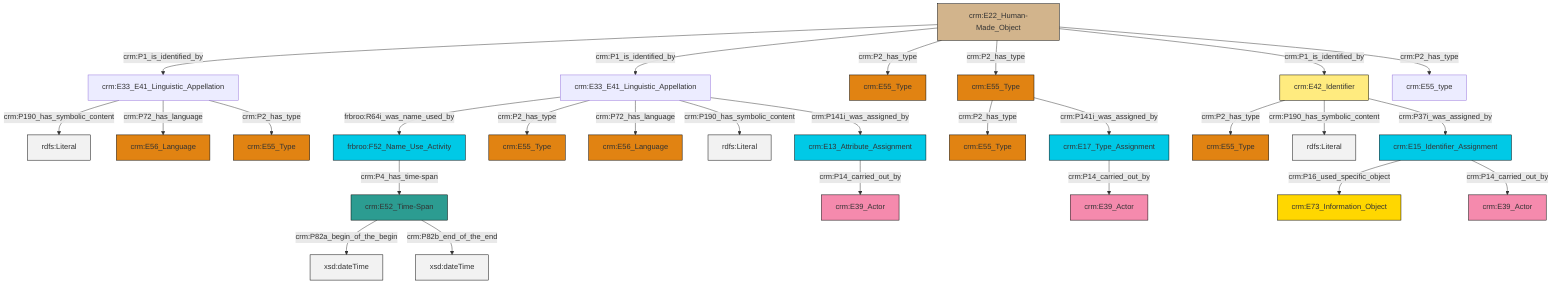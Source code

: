 graph TD
classDef Literal fill:#f2f2f2,stroke:#000000;
classDef CRM_Entity fill:#FFFFFF,stroke:#000000;
classDef Temporal_Entity fill:#00C9E6, stroke:#000000;
classDef Type fill:#E18312, stroke:#000000;
classDef Time-Span fill:#2C9C91, stroke:#000000;
classDef Appellation fill:#FFEB7F, stroke:#000000;
classDef Place fill:#008836, stroke:#000000;
classDef Persistent_Item fill:#B266B2, stroke:#000000;
classDef Conceptual_Object fill:#FFD700, stroke:#000000;
classDef Physical_Thing fill:#D2B48C, stroke:#000000;
classDef Actor fill:#f58aad, stroke:#000000;
classDef PC_Classes fill:#4ce600, stroke:#000000;
classDef Multi fill:#cccccc,stroke:#000000;

0["crm:E33_E41_Linguistic_Appellation"]:::Default -->|crm:P190_has_symbolic_content| 1[rdfs:Literal]:::Literal
4["crm:E33_E41_Linguistic_Appellation"]:::Default -->|frbroo:R64i_was_name_used_by| 5["frbroo:F52_Name_Use_Activity"]:::Temporal_Entity
6["crm:E15_Identifier_Assignment"]:::Temporal_Entity -->|crm:P16_used_specific_object| 7["crm:E73_Information_Object"]:::Conceptual_Object
2["crm:E17_Type_Assignment"]:::Temporal_Entity -->|crm:P14_carried_out_by| 8["crm:E39_Actor"]:::Actor
5["frbroo:F52_Name_Use_Activity"]:::Temporal_Entity -->|crm:P4_has_time-span| 26["crm:E52_Time-Span"]:::Time-Span
27["crm:E22_Human-Made_Object"]:::Physical_Thing -->|crm:P1_is_identified_by| 0["crm:E33_E41_Linguistic_Appellation"]:::Default
6["crm:E15_Identifier_Assignment"]:::Temporal_Entity -->|crm:P14_carried_out_by| 22["crm:E39_Actor"]:::Actor
0["crm:E33_E41_Linguistic_Appellation"]:::Default -->|crm:P72_has_language| 31["crm:E56_Language"]:::Type
26["crm:E52_Time-Span"]:::Time-Span -->|crm:P82a_begin_of_the_begin| 32[xsd:dateTime]:::Literal
4["crm:E33_E41_Linguistic_Appellation"]:::Default -->|crm:P2_has_type| 9["crm:E55_Type"]:::Type
33["crm:E42_Identifier"]:::Appellation -->|crm:P2_has_type| 29["crm:E55_Type"]:::Type
16["crm:E55_Type"]:::Type -->|crm:P2_has_type| 18["crm:E55_Type"]:::Type
16["crm:E55_Type"]:::Type -->|crm:P141i_was_assigned_by| 2["crm:E17_Type_Assignment"]:::Temporal_Entity
27["crm:E22_Human-Made_Object"]:::Physical_Thing -->|crm:P1_is_identified_by| 4["crm:E33_E41_Linguistic_Appellation"]:::Default
33["crm:E42_Identifier"]:::Appellation -->|crm:P190_has_symbolic_content| 36[rdfs:Literal]:::Literal
11["crm:E13_Attribute_Assignment"]:::Temporal_Entity -->|crm:P14_carried_out_by| 37["crm:E39_Actor"]:::Actor
27["crm:E22_Human-Made_Object"]:::Physical_Thing -->|crm:P2_has_type| 13["crm:E55_Type"]:::Type
33["crm:E42_Identifier"]:::Appellation -->|crm:P37i_was_assigned_by| 6["crm:E15_Identifier_Assignment"]:::Temporal_Entity
26["crm:E52_Time-Span"]:::Time-Span -->|crm:P82b_end_of_the_end| 40[xsd:dateTime]:::Literal
4["crm:E33_E41_Linguistic_Appellation"]:::Default -->|crm:P72_has_language| 41["crm:E56_Language"]:::Type
0["crm:E33_E41_Linguistic_Appellation"]:::Default -->|crm:P2_has_type| 20["crm:E55_Type"]:::Type
27["crm:E22_Human-Made_Object"]:::Physical_Thing -->|crm:P2_has_type| 16["crm:E55_Type"]:::Type
27["crm:E22_Human-Made_Object"]:::Physical_Thing -->|crm:P1_is_identified_by| 33["crm:E42_Identifier"]:::Appellation
4["crm:E33_E41_Linguistic_Appellation"]:::Default -->|crm:P190_has_symbolic_content| 46[rdfs:Literal]:::Literal
4["crm:E33_E41_Linguistic_Appellation"]:::Default -->|crm:P141i_was_assigned_by| 11["crm:E13_Attribute_Assignment"]:::Temporal_Entity
27["crm:E22_Human-Made_Object"]:::Physical_Thing -->|crm:P2_has_type| 38["crm:E55_type"]:::Default